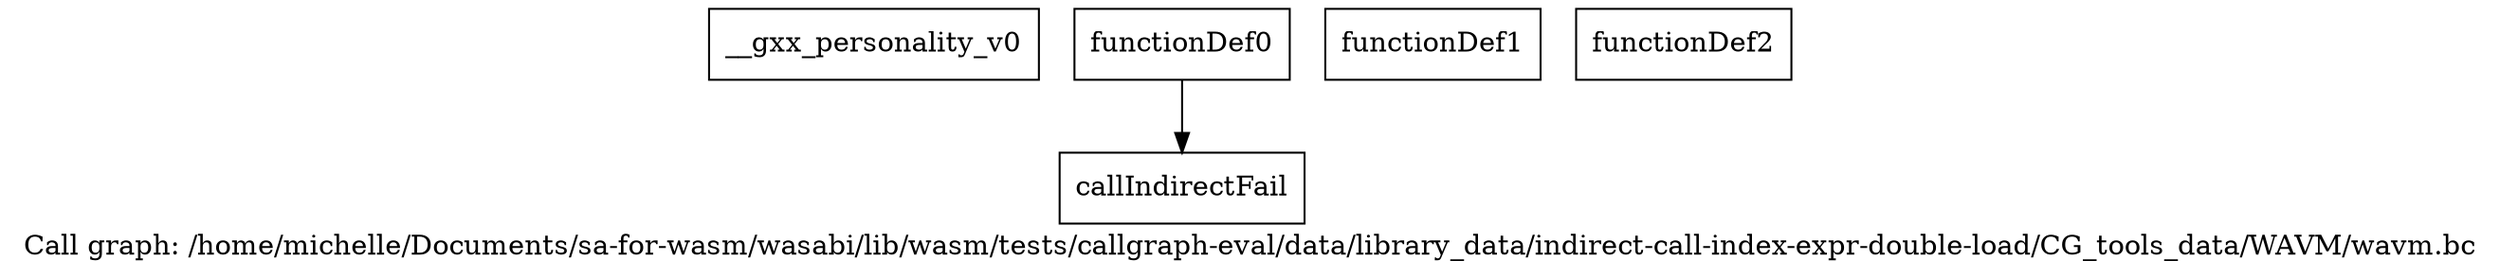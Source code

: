 digraph "Call graph: /home/michelle/Documents/sa-for-wasm/wasabi/lib/wasm/tests/callgraph-eval/data/library_data/indirect-call-index-expr-double-load/CG_tools_data/WAVM/wavm.bc" {
	label="Call graph: /home/michelle/Documents/sa-for-wasm/wasabi/lib/wasm/tests/callgraph-eval/data/library_data/indirect-call-index-expr-double-load/CG_tools_data/WAVM/wavm.bc";

	Node0x10e8a90 [shape=record,label="{__gxx_personality_v0}"];
	Node0x10e8b70 [shape=record,label="{functionDef0}"];
	Node0x10e8b70 -> Node0x10e8bf0;
	Node0x10dd6d0 [shape=record,label="{functionDef1}"];
	Node0x10dd750 [shape=record,label="{functionDef2}"];
	Node0x10e8bf0 [shape=record,label="{callIndirectFail}"];
}
